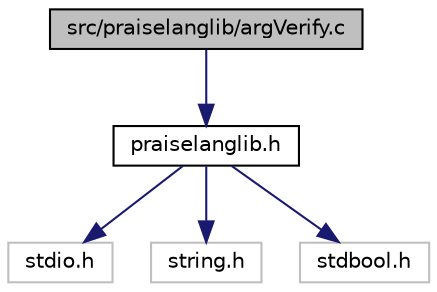 digraph "src/praiselanglib/argVerify.c"
{
 // LATEX_PDF_SIZE
  edge [fontname="Helvetica",fontsize="10",labelfontname="Helvetica",labelfontsize="10"];
  node [fontname="Helvetica",fontsize="10",shape=record];
  Node1 [label="src/praiselanglib/argVerify.c",height=0.2,width=0.4,color="black", fillcolor="grey75", style="filled", fontcolor="black",tooltip="tests the arguments, argument count and returns true (bool) if prompted arguments are true"];
  Node1 -> Node2 [color="midnightblue",fontsize="10",style="solid",fontname="Helvetica"];
  Node2 [label="praiselanglib.h",height=0.2,width=0.4,color="black", fillcolor="white", style="filled",URL="$d5/d44/praiselanglib_8h.html",tooltip=" "];
  Node2 -> Node3 [color="midnightblue",fontsize="10",style="solid",fontname="Helvetica"];
  Node3 [label="stdio.h",height=0.2,width=0.4,color="grey75", fillcolor="white", style="filled",tooltip=" "];
  Node2 -> Node4 [color="midnightblue",fontsize="10",style="solid",fontname="Helvetica"];
  Node4 [label="string.h",height=0.2,width=0.4,color="grey75", fillcolor="white", style="filled",tooltip=" "];
  Node2 -> Node5 [color="midnightblue",fontsize="10",style="solid",fontname="Helvetica"];
  Node5 [label="stdbool.h",height=0.2,width=0.4,color="grey75", fillcolor="white", style="filled",tooltip=" "];
}
